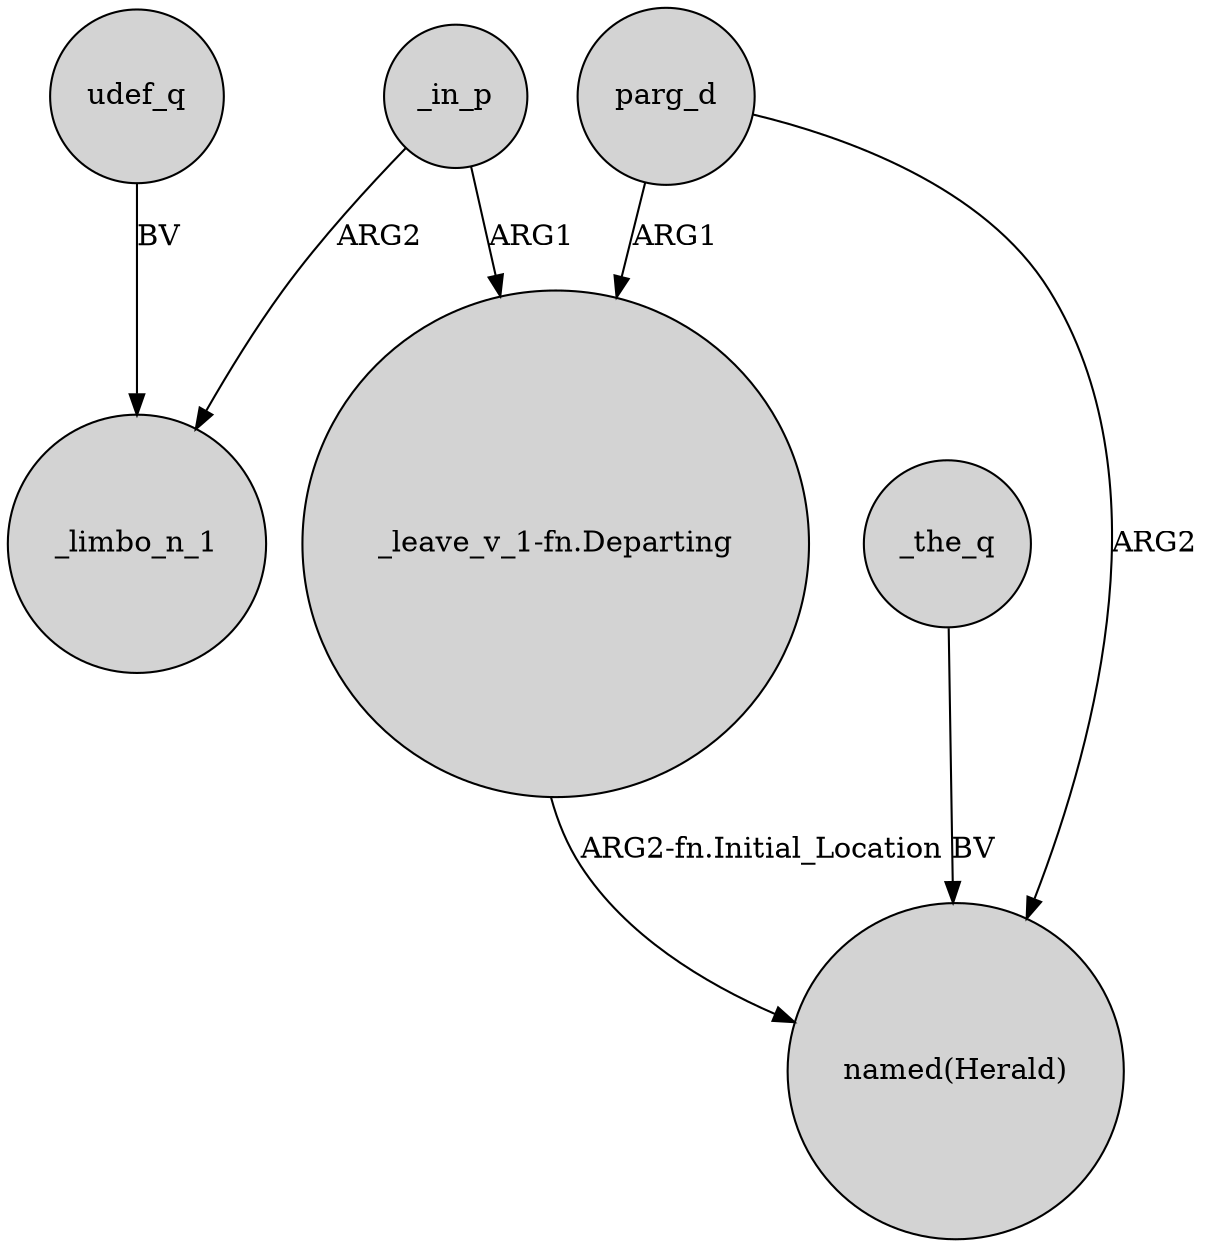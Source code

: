 digraph {
	node [shape=circle style=filled]
	_in_p -> "_leave_v_1-fn.Departing" [label=ARG1]
	_the_q -> "named(Herald)" [label=BV]
	"_leave_v_1-fn.Departing" -> "named(Herald)" [label="ARG2-fn.Initial_Location"]
	parg_d -> "named(Herald)" [label=ARG2]
	udef_q -> _limbo_n_1 [label=BV]
	_in_p -> _limbo_n_1 [label=ARG2]
	parg_d -> "_leave_v_1-fn.Departing" [label=ARG1]
}
